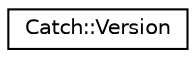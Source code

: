 digraph "Graphical Class Hierarchy"
{
 // LATEX_PDF_SIZE
  edge [fontname="Helvetica",fontsize="10",labelfontname="Helvetica",labelfontsize="10"];
  node [fontname="Helvetica",fontsize="10",shape=record];
  rankdir="LR";
  Node0 [label="Catch::Version",height=0.2,width=0.4,color="black", fillcolor="white", style="filled",URL="$structCatch_1_1Version.html",tooltip=" "];
}
